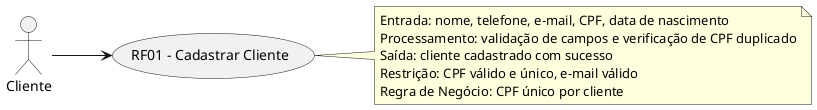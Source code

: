 @startuml
left to right direction
actor Cliente

usecase "RF01 - Cadastrar Cliente" as UC01

Cliente --> UC01

note right of UC01
Entrada: nome, telefone, e-mail, CPF, data de nascimento
Processamento: validação de campos e verificação de CPF duplicado
Saída: cliente cadastrado com sucesso
Restrição: CPF válido e único, e-mail válido
Regra de Negócio: CPF único por cliente
end note
@enduml